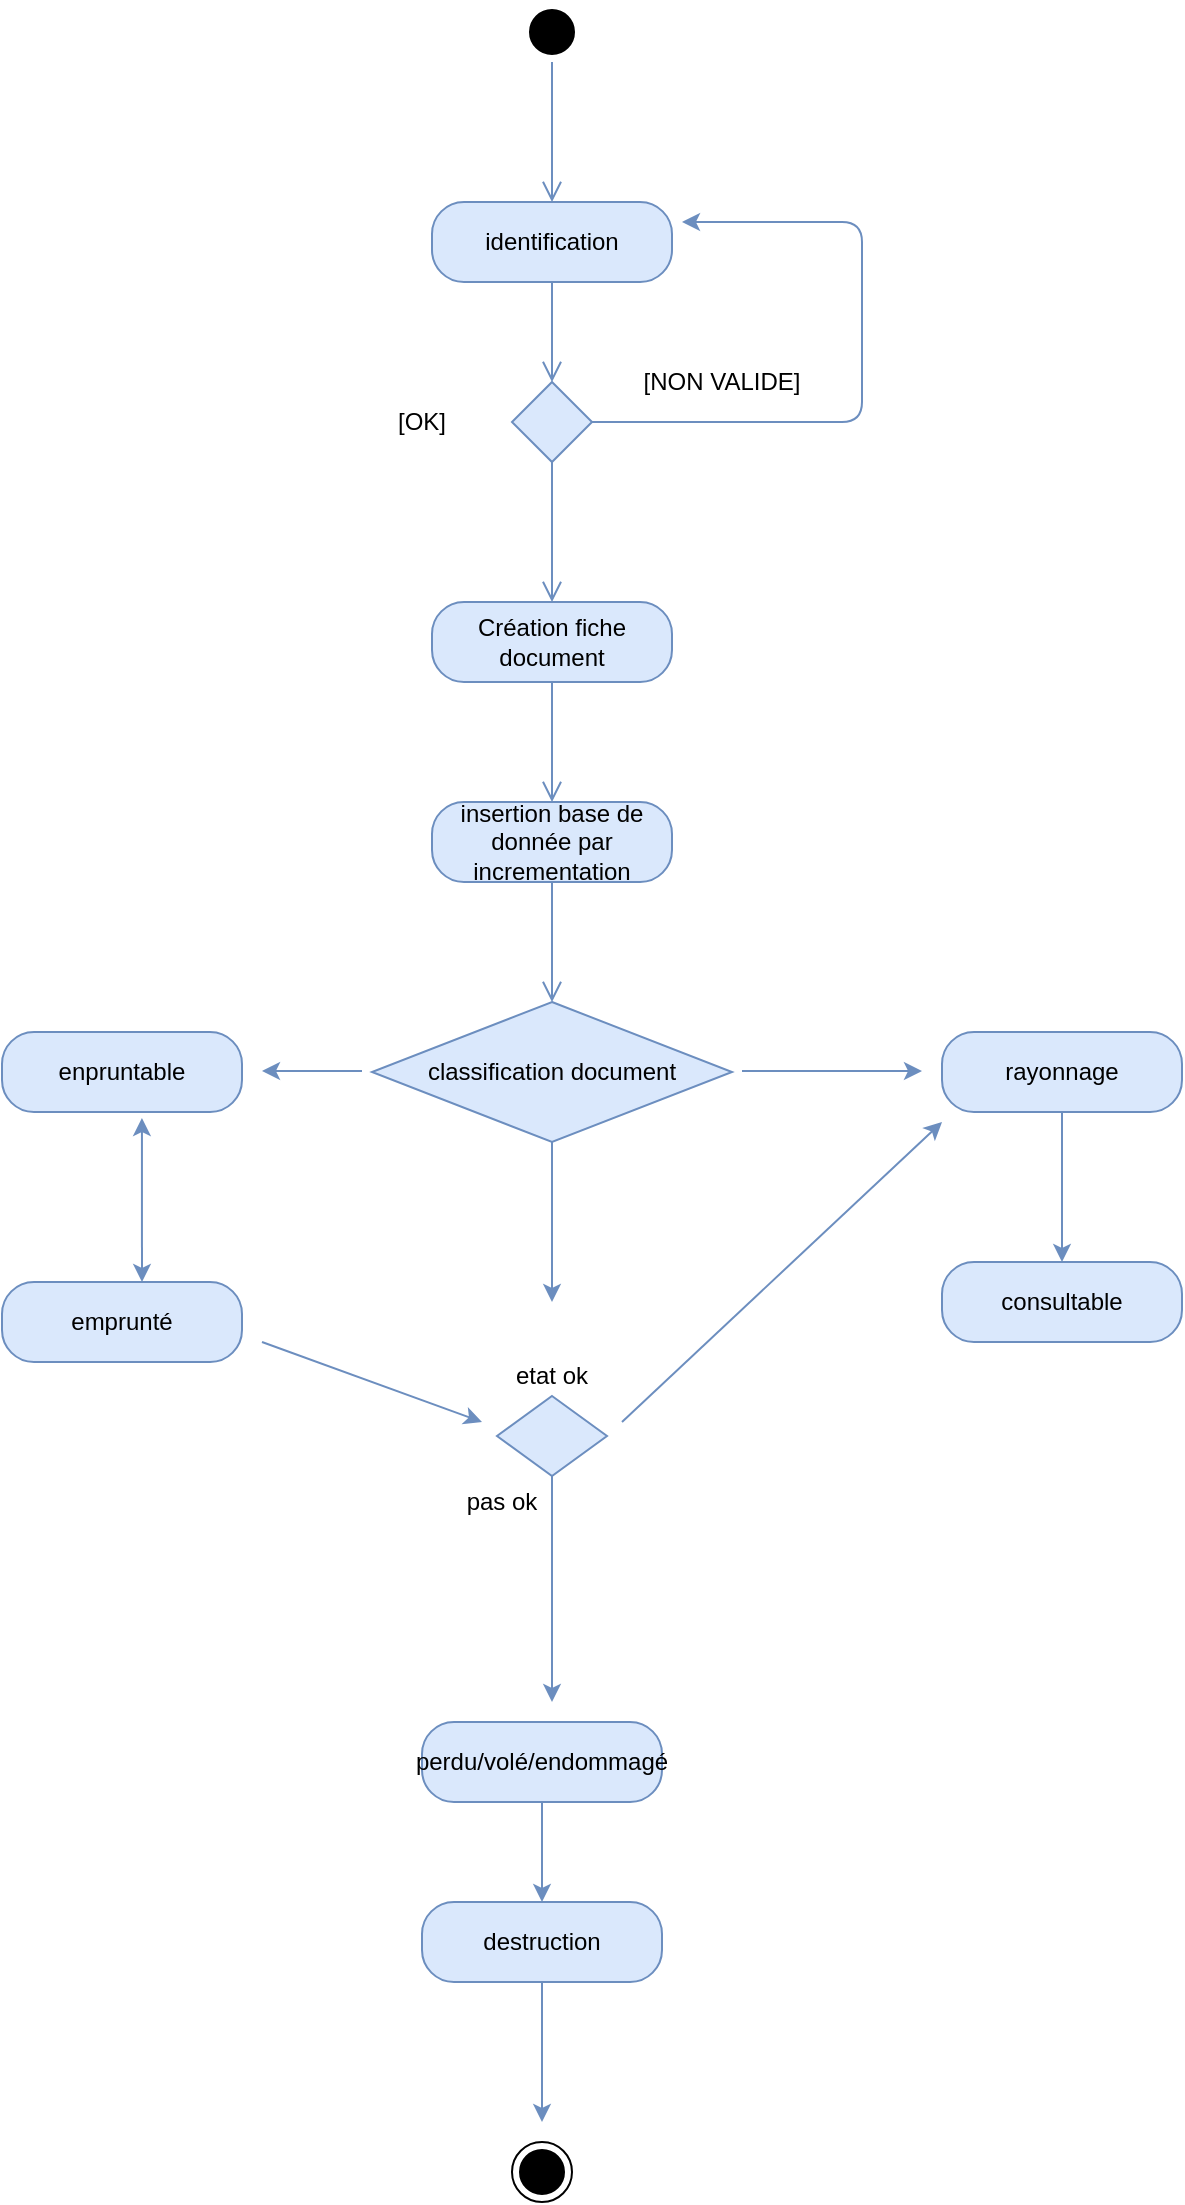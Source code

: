 <mxfile version="13.9.9" type="device"><diagram id="pM50Mux-_nZGvoOipF1r" name="Page-1"><mxGraphModel dx="1086" dy="806" grid="1" gridSize="10" guides="1" tooltips="1" connect="1" arrows="1" fold="1" page="1" pageScale="1" pageWidth="1169" pageHeight="1654" math="0" shadow="0"><root><mxCell id="0"/><mxCell id="1" parent="0"/><mxCell id="_5bxVSZbVYFnVJHARTZu-1" value="" style="ellipse;html=1;shape=startState;fillColor=#000000;" parent="1" vertex="1"><mxGeometry x="530" y="130" width="30" height="30" as="geometry"/></mxCell><mxCell id="_5bxVSZbVYFnVJHARTZu-2" value="" style="edgeStyle=orthogonalEdgeStyle;html=1;verticalAlign=bottom;endArrow=open;endSize=8;strokeColor=#6c8ebf;entryX=0.5;entryY=0;entryDx=0;entryDy=0;fillColor=#dae8fc;" parent="1" source="_5bxVSZbVYFnVJHARTZu-3" target="kY19SKTOW4M7Pc3SnOHM-1" edge="1"><mxGeometry relative="1" as="geometry"><mxPoint x="545" y="310" as="targetPoint"/></mxGeometry></mxCell><mxCell id="_5bxVSZbVYFnVJHARTZu-4" value="" style="edgeStyle=orthogonalEdgeStyle;html=1;verticalAlign=bottom;endArrow=open;endSize=8;strokeColor=#6c8ebf;entryX=0.5;entryY=0;entryDx=0;entryDy=0;fillColor=#dae8fc;" parent="1" source="kY19SKTOW4M7Pc3SnOHM-1" edge="1"><mxGeometry relative="1" as="geometry"><mxPoint x="545" y="430" as="targetPoint"/></mxGeometry></mxCell><mxCell id="_5bxVSZbVYFnVJHARTZu-5" value="Création fiche document" style="rounded=1;whiteSpace=wrap;html=1;arcSize=40;fillColor=#dae8fc;strokeColor=#6c8ebf;" parent="1" vertex="1"><mxGeometry x="485" y="430" width="120" height="40" as="geometry"/></mxCell><mxCell id="_5bxVSZbVYFnVJHARTZu-6" value="" style="edgeStyle=orthogonalEdgeStyle;html=1;verticalAlign=bottom;endArrow=open;endSize=8;strokeColor=#6c8ebf;fillColor=#dae8fc;" parent="1" source="_5bxVSZbVYFnVJHARTZu-5" edge="1"><mxGeometry relative="1" as="geometry"><mxPoint x="545" y="530" as="targetPoint"/></mxGeometry></mxCell><mxCell id="_5bxVSZbVYFnVJHARTZu-7" value="insertion base de donnée par incrementation" style="rounded=1;whiteSpace=wrap;html=1;arcSize=40;fillColor=#dae8fc;strokeColor=#6c8ebf;" parent="1" vertex="1"><mxGeometry x="485" y="530" width="120" height="40" as="geometry"/></mxCell><mxCell id="_5bxVSZbVYFnVJHARTZu-8" value="" style="edgeStyle=orthogonalEdgeStyle;html=1;verticalAlign=bottom;endArrow=open;endSize=8;strokeColor=#6c8ebf;fillColor=#dae8fc;" parent="1" source="_5bxVSZbVYFnVJHARTZu-7" edge="1"><mxGeometry relative="1" as="geometry"><mxPoint x="545" y="630" as="targetPoint"/></mxGeometry></mxCell><mxCell id="_5bxVSZbVYFnVJHARTZu-9" value="rayonnage" style="rounded=1;whiteSpace=wrap;html=1;arcSize=40;fillColor=#dae8fc;strokeColor=#6c8ebf;" parent="1" vertex="1"><mxGeometry x="740" y="645" width="120" height="40" as="geometry"/></mxCell><mxCell id="_5bxVSZbVYFnVJHARTZu-21" value="" style="ellipse;html=1;shape=endState;fillColor=#000000;" parent="1" vertex="1"><mxGeometry x="525" y="1200" width="30" height="30" as="geometry"/></mxCell><mxCell id="_5bxVSZbVYFnVJHARTZu-22" value="classification document" style="rhombus;whiteSpace=wrap;html=1;fillColor=#dae8fc;strokeColor=#6c8ebf;" parent="1" vertex="1"><mxGeometry x="455" y="630" width="180" height="70" as="geometry"/></mxCell><mxCell id="_5bxVSZbVYFnVJHARTZu-3" value="identification" style="rounded=1;whiteSpace=wrap;html=1;arcSize=40;fillColor=#dae8fc;strokeColor=#6c8ebf;" parent="1" vertex="1"><mxGeometry x="485" y="230" width="120" height="40" as="geometry"/></mxCell><mxCell id="kY19SKTOW4M7Pc3SnOHM-4" value="" style="edgeStyle=orthogonalEdgeStyle;html=1;verticalAlign=bottom;endArrow=open;endSize=8;strokeColor=#6c8ebf;fillColor=#dae8fc;" parent="1" source="_5bxVSZbVYFnVJHARTZu-1" target="_5bxVSZbVYFnVJHARTZu-3" edge="1"><mxGeometry relative="1" as="geometry"><mxPoint x="545" y="310" as="targetPoint"/><mxPoint x="545" y="160" as="sourcePoint"/></mxGeometry></mxCell><mxCell id="kY19SKTOW4M7Pc3SnOHM-1" value="" style="rhombus;whiteSpace=wrap;html=1;fillColor=#dae8fc;strokeColor=#6c8ebf;" parent="1" vertex="1"><mxGeometry x="525" y="320" width="40" height="40" as="geometry"/></mxCell><mxCell id="kY19SKTOW4M7Pc3SnOHM-6" value="" style="edgeStyle=segmentEdgeStyle;endArrow=classic;html=1;fillColor=#dae8fc;strokeColor=#6c8ebf;" parent="1" source="kY19SKTOW4M7Pc3SnOHM-1" edge="1"><mxGeometry width="50" height="50" relative="1" as="geometry"><mxPoint x="680" y="270" as="sourcePoint"/><mxPoint x="610" y="240" as="targetPoint"/><Array as="points"><mxPoint x="700" y="340"/><mxPoint x="700" y="240"/></Array></mxGeometry></mxCell><mxCell id="kY19SKTOW4M7Pc3SnOHM-7" value="[NON VALIDE]" style="text;html=1;strokeColor=none;fillColor=none;align=center;verticalAlign=middle;whiteSpace=wrap;rounded=0;" parent="1" vertex="1"><mxGeometry x="580" y="310" width="100" height="20" as="geometry"/></mxCell><mxCell id="kY19SKTOW4M7Pc3SnOHM-8" value="[OK]" style="text;html=1;strokeColor=none;fillColor=none;align=center;verticalAlign=middle;whiteSpace=wrap;rounded=0;" parent="1" vertex="1"><mxGeometry x="460" y="330" width="40" height="20" as="geometry"/></mxCell><mxCell id="kY19SKTOW4M7Pc3SnOHM-12" value="etat ok&lt;br&gt;" style="text;html=1;strokeColor=none;fillColor=none;align=center;verticalAlign=middle;whiteSpace=wrap;rounded=0;" parent="1" vertex="1"><mxGeometry x="525" y="807" width="40" height="20" as="geometry"/></mxCell><mxCell id="kY19SKTOW4M7Pc3SnOHM-13" value="" style="endArrow=classic;html=1;fillColor=#dae8fc;strokeColor=#6c8ebf;" parent="1" edge="1"><mxGeometry width="50" height="50" relative="1" as="geometry"><mxPoint x="640" y="664.5" as="sourcePoint"/><mxPoint x="730" y="664.5" as="targetPoint"/></mxGeometry></mxCell><mxCell id="kY19SKTOW4M7Pc3SnOHM-14" value="" style="rhombus;whiteSpace=wrap;html=1;fillColor=#dae8fc;strokeColor=#6c8ebf;" parent="1" vertex="1"><mxGeometry x="517.5" y="827" width="55" height="40" as="geometry"/></mxCell><mxCell id="kY19SKTOW4M7Pc3SnOHM-16" value="destruction" style="rounded=1;whiteSpace=wrap;html=1;arcSize=40;fillColor=#dae8fc;strokeColor=#6c8ebf;" parent="1" vertex="1"><mxGeometry x="480" y="1080" width="120" height="40" as="geometry"/></mxCell><mxCell id="kY19SKTOW4M7Pc3SnOHM-17" value="perdu/volé/endommagé" style="rounded=1;whiteSpace=wrap;html=1;arcSize=40;fillColor=#dae8fc;strokeColor=#6c8ebf;" parent="1" vertex="1"><mxGeometry x="480" y="990" width="120" height="40" as="geometry"/></mxCell><mxCell id="kY19SKTOW4M7Pc3SnOHM-18" value="enpruntable" style="rounded=1;whiteSpace=wrap;html=1;arcSize=40;fillColor=#dae8fc;strokeColor=#6c8ebf;" parent="1" vertex="1"><mxGeometry x="270" y="645" width="120" height="40" as="geometry"/></mxCell><mxCell id="kY19SKTOW4M7Pc3SnOHM-19" value="consultable" style="rounded=1;whiteSpace=wrap;html=1;arcSize=40;fillColor=#dae8fc;strokeColor=#6c8ebf;" parent="1" vertex="1"><mxGeometry x="740" y="760" width="120" height="40" as="geometry"/></mxCell><mxCell id="kY19SKTOW4M7Pc3SnOHM-20" value="emprunté" style="rounded=1;whiteSpace=wrap;html=1;arcSize=40;fillColor=#dae8fc;strokeColor=#6c8ebf;" parent="1" vertex="1"><mxGeometry x="270" y="770" width="120" height="40" as="geometry"/></mxCell><mxCell id="kY19SKTOW4M7Pc3SnOHM-21" value="" style="endArrow=classic;startArrow=classic;html=1;entryX=0.583;entryY=1.075;entryDx=0;entryDy=0;entryPerimeter=0;fillColor=#dae8fc;strokeColor=#6c8ebf;" parent="1" target="kY19SKTOW4M7Pc3SnOHM-18" edge="1"><mxGeometry width="50" height="50" relative="1" as="geometry"><mxPoint x="340" y="770" as="sourcePoint"/><mxPoint x="390" y="720" as="targetPoint"/></mxGeometry></mxCell><mxCell id="kY19SKTOW4M7Pc3SnOHM-23" value="" style="endArrow=classic;html=1;fillColor=#dae8fc;strokeColor=#6c8ebf;" parent="1" edge="1"><mxGeometry width="50" height="50" relative="1" as="geometry"><mxPoint x="450" y="664.5" as="sourcePoint"/><mxPoint x="400" y="664.5" as="targetPoint"/></mxGeometry></mxCell><mxCell id="kY19SKTOW4M7Pc3SnOHM-24" value="" style="endArrow=classic;html=1;exitX=0.5;exitY=1;exitDx=0;exitDy=0;fillColor=#dae8fc;strokeColor=#6c8ebf;" parent="1" source="kY19SKTOW4M7Pc3SnOHM-16" edge="1"><mxGeometry width="50" height="50" relative="1" as="geometry"><mxPoint x="515" y="1140" as="sourcePoint"/><mxPoint x="540" y="1190" as="targetPoint"/></mxGeometry></mxCell><mxCell id="zhaxedY2GM9mMF_eB6-_-2" value="" style="endArrow=classic;html=1;exitX=0.5;exitY=1;exitDx=0;exitDy=0;fillColor=#dae8fc;strokeColor=#6c8ebf;" edge="1" parent="1" source="_5bxVSZbVYFnVJHARTZu-22"><mxGeometry width="50" height="50" relative="1" as="geometry"><mxPoint x="530" y="740" as="sourcePoint"/><mxPoint x="545" y="780" as="targetPoint"/></mxGeometry></mxCell><mxCell id="zhaxedY2GM9mMF_eB6-_-11" value="" style="endArrow=classic;html=1;fillColor=#dae8fc;strokeColor=#6c8ebf;" edge="1" parent="1"><mxGeometry width="50" height="50" relative="1" as="geometry"><mxPoint x="400" y="800" as="sourcePoint"/><mxPoint x="510" y="840" as="targetPoint"/></mxGeometry></mxCell><mxCell id="zhaxedY2GM9mMF_eB6-_-12" value="" style="endArrow=classic;html=1;exitX=0.5;exitY=1;exitDx=0;exitDy=0;entryX=0.5;entryY=0;entryDx=0;entryDy=0;fillColor=#dae8fc;strokeColor=#6c8ebf;" edge="1" parent="1" source="kY19SKTOW4M7Pc3SnOHM-17" target="kY19SKTOW4M7Pc3SnOHM-16"><mxGeometry width="50" height="50" relative="1" as="geometry"><mxPoint x="515" y="1080" as="sourcePoint"/><mxPoint x="565" y="1030" as="targetPoint"/></mxGeometry></mxCell><mxCell id="zhaxedY2GM9mMF_eB6-_-13" value="" style="endArrow=classic;html=1;fillColor=#dae8fc;strokeColor=#6c8ebf;" edge="1" parent="1"><mxGeometry width="50" height="50" relative="1" as="geometry"><mxPoint x="580" y="840" as="sourcePoint"/><mxPoint x="740" y="690" as="targetPoint"/></mxGeometry></mxCell><mxCell id="zhaxedY2GM9mMF_eB6-_-14" value="" style="endArrow=classic;html=1;exitX=0.5;exitY=1;exitDx=0;exitDy=0;entryX=0.5;entryY=0;entryDx=0;entryDy=0;fillColor=#dae8fc;strokeColor=#6c8ebf;" edge="1" parent="1" source="_5bxVSZbVYFnVJHARTZu-9" target="kY19SKTOW4M7Pc3SnOHM-19"><mxGeometry width="50" height="50" relative="1" as="geometry"><mxPoint x="820" y="730" as="sourcePoint"/><mxPoint x="870" y="680" as="targetPoint"/></mxGeometry></mxCell><mxCell id="zhaxedY2GM9mMF_eB6-_-16" value="" style="endArrow=classic;html=1;exitX=0.5;exitY=1;exitDx=0;exitDy=0;fillColor=#dae8fc;strokeColor=#6c8ebf;" edge="1" parent="1" source="kY19SKTOW4M7Pc3SnOHM-14"><mxGeometry width="50" height="50" relative="1" as="geometry"><mxPoint x="520" y="930" as="sourcePoint"/><mxPoint x="545" y="980" as="targetPoint"/></mxGeometry></mxCell><mxCell id="zhaxedY2GM9mMF_eB6-_-17" value="pas ok" style="text;html=1;strokeColor=none;fillColor=none;align=center;verticalAlign=middle;whiteSpace=wrap;rounded=0;" vertex="1" parent="1"><mxGeometry x="500" y="870" width="40" height="20" as="geometry"/></mxCell></root></mxGraphModel></diagram></mxfile>